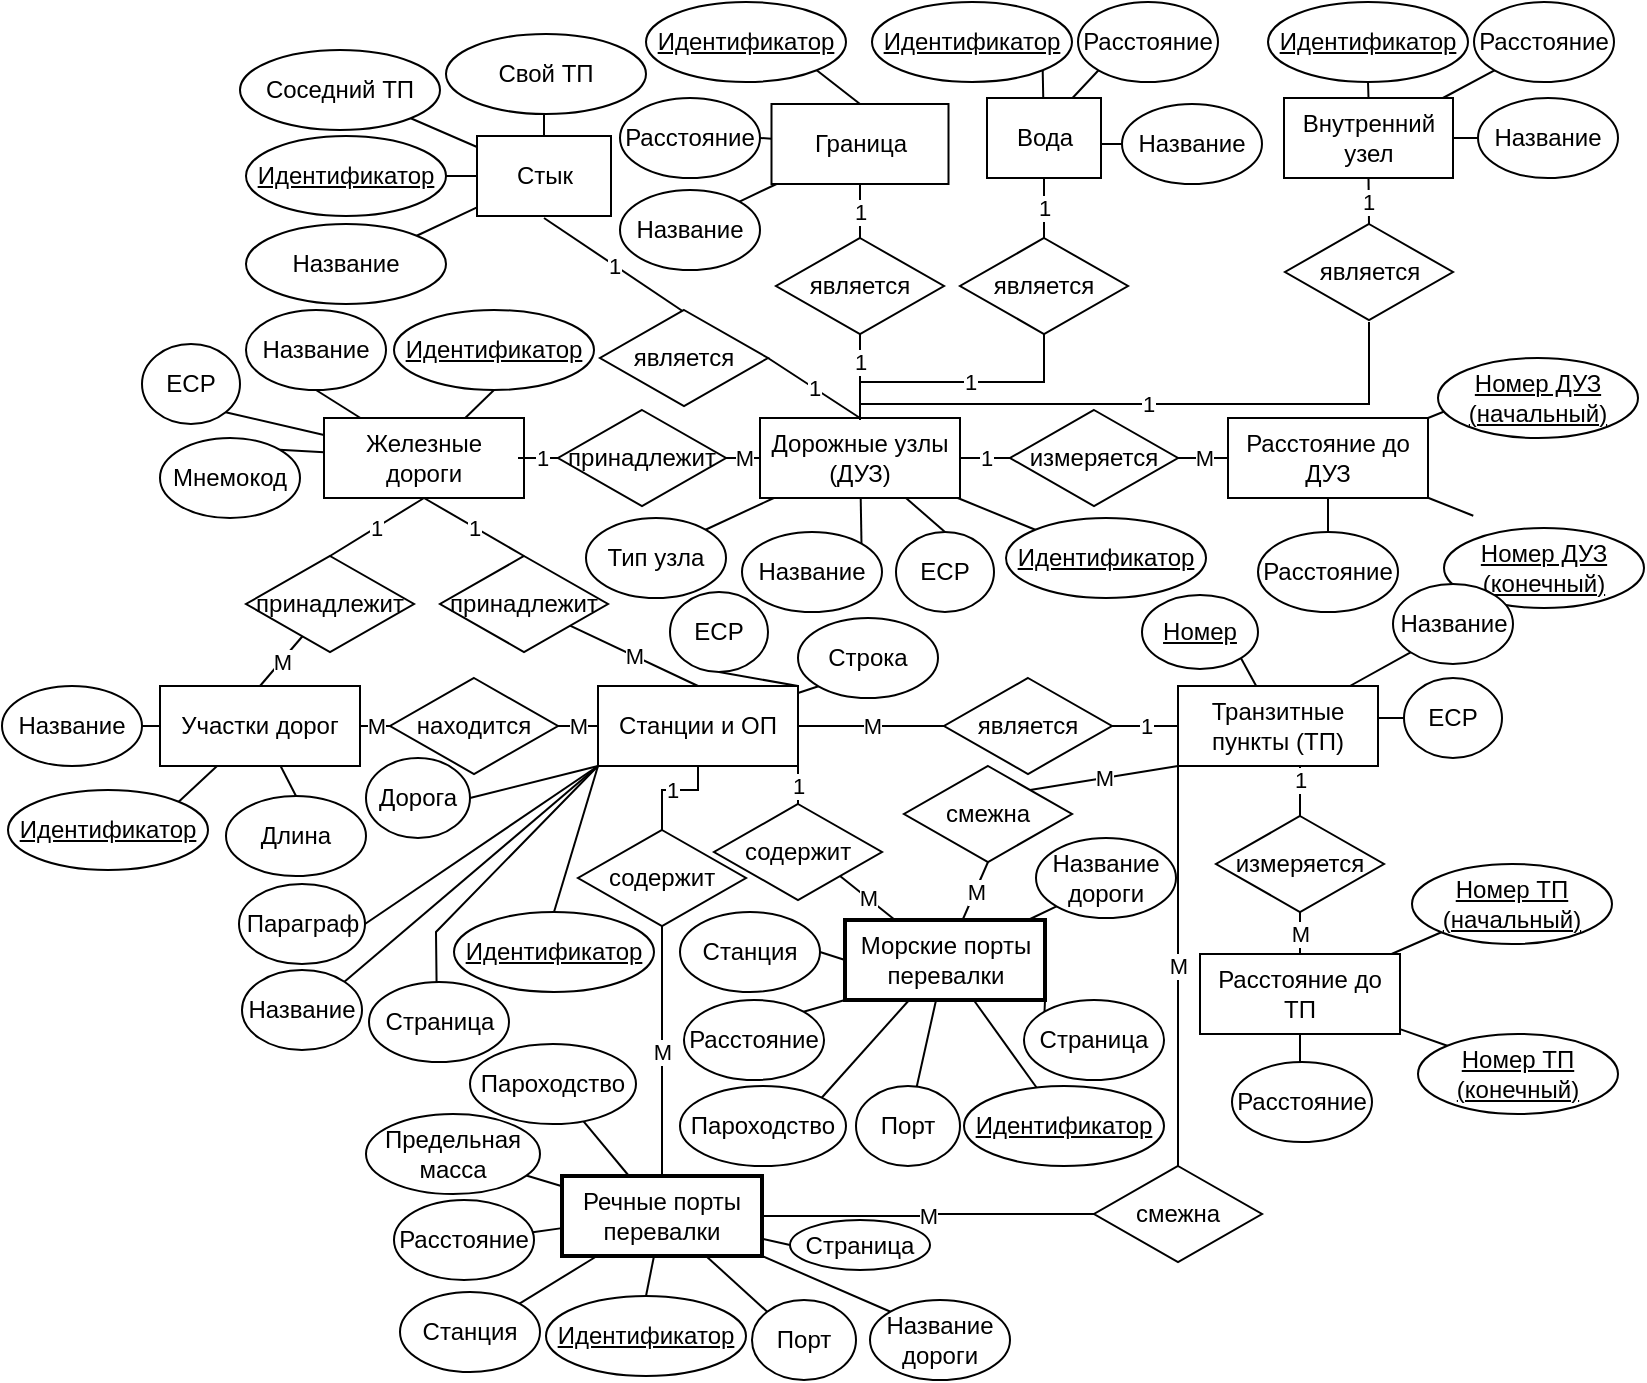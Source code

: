 <mxfile version="24.2.7" type="device">
  <diagram name="Страница — 1" id="s7n4VVt5R6kOP-UVMItO">
    <mxGraphModel dx="1048" dy="567" grid="0" gridSize="10" guides="1" tooltips="1" connect="1" arrows="1" fold="1" page="1" pageScale="1" pageWidth="827" pageHeight="1169" math="0" shadow="0">
      <root>
        <mxCell id="0" />
        <mxCell id="1" parent="0" />
        <mxCell id="b7BrbWXX3IvQJGAxtsdM-4" value="1" style="edgeStyle=orthogonalEdgeStyle;rounded=0;orthogonalLoop=1;jettySize=auto;html=1;exitX=1;exitY=0.5;exitDx=0;exitDy=0;entryX=0;entryY=0.5;entryDx=0;entryDy=0;endArrow=none;endFill=0;" parent="1" source="b7BrbWXX3IvQJGAxtsdM-1" target="b7BrbWXX3IvQJGAxtsdM-3" edge="1">
          <mxGeometry relative="1" as="geometry" />
        </mxCell>
        <mxCell id="b7BrbWXX3IvQJGAxtsdM-73" value="М" style="edgeStyle=orthogonalEdgeStyle;rounded=0;orthogonalLoop=1;jettySize=auto;html=1;exitX=0;exitY=0.5;exitDx=0;exitDy=0;entryX=1;entryY=0.5;entryDx=0;entryDy=0;endArrow=none;endFill=0;" parent="1" source="b7BrbWXX3IvQJGAxtsdM-1" target="b7BrbWXX3IvQJGAxtsdM-72" edge="1">
          <mxGeometry relative="1" as="geometry" />
        </mxCell>
        <mxCell id="b7BrbWXX3IvQJGAxtsdM-1" value="Дорожные узлы (ДУЗ)" style="whiteSpace=wrap;html=1;align=center;" parent="1" vertex="1">
          <mxGeometry x="382" y="211" width="100" height="40" as="geometry" />
        </mxCell>
        <mxCell id="b7BrbWXX3IvQJGAxtsdM-2" value="Расстояние до ДУЗ" style="whiteSpace=wrap;html=1;align=center;" parent="1" vertex="1">
          <mxGeometry x="616" y="211" width="100" height="40" as="geometry" />
        </mxCell>
        <mxCell id="b7BrbWXX3IvQJGAxtsdM-5" value="М" style="edgeStyle=orthogonalEdgeStyle;rounded=0;orthogonalLoop=1;jettySize=auto;html=1;exitX=1;exitY=0.5;exitDx=0;exitDy=0;entryX=0;entryY=0.5;entryDx=0;entryDy=0;endArrow=none;endFill=0;" parent="1" source="b7BrbWXX3IvQJGAxtsdM-3" target="b7BrbWXX3IvQJGAxtsdM-2" edge="1">
          <mxGeometry relative="1" as="geometry" />
        </mxCell>
        <mxCell id="b7BrbWXX3IvQJGAxtsdM-3" value="измеряется" style="shape=rhombus;perimeter=rhombusPerimeter;whiteSpace=wrap;html=1;align=center;" parent="1" vertex="1">
          <mxGeometry x="507" y="207" width="84" height="48" as="geometry" />
        </mxCell>
        <mxCell id="b7BrbWXX3IvQJGAxtsdM-6" value="Стык" style="whiteSpace=wrap;html=1;align=center;" parent="1" vertex="1">
          <mxGeometry x="240.5" y="70" width="67" height="40" as="geometry" />
        </mxCell>
        <mxCell id="b7BrbWXX3IvQJGAxtsdM-10" value="1" style="rounded=0;orthogonalLoop=1;jettySize=auto;html=1;exitX=0.5;exitY=0;exitDx=0;exitDy=0;entryX=0.5;entryY=1;entryDx=0;entryDy=0;endArrow=none;endFill=0;" parent="1" edge="1">
          <mxGeometry relative="1" as="geometry">
            <mxPoint x="344" y="158" as="sourcePoint" />
            <mxPoint x="274" y="111" as="targetPoint" />
          </mxGeometry>
        </mxCell>
        <mxCell id="pQIIIJI21WFQNatK9jqL-66" value="1" style="rounded=0;orthogonalLoop=1;jettySize=auto;html=1;exitX=1;exitY=0.5;exitDx=0;exitDy=0;entryX=0.5;entryY=0;entryDx=0;entryDy=0;endArrow=none;endFill=0;" edge="1" parent="1" source="b7BrbWXX3IvQJGAxtsdM-8" target="b7BrbWXX3IvQJGAxtsdM-1">
          <mxGeometry relative="1" as="geometry" />
        </mxCell>
        <mxCell id="b7BrbWXX3IvQJGAxtsdM-8" value="является" style="shape=rhombus;perimeter=rhombusPerimeter;whiteSpace=wrap;html=1;align=center;" parent="1" vertex="1">
          <mxGeometry x="302" y="157" width="84" height="48" as="geometry" />
        </mxCell>
        <mxCell id="b7BrbWXX3IvQJGAxtsdM-11" value="Граница" style="whiteSpace=wrap;html=1;align=center;" parent="1" vertex="1">
          <mxGeometry x="387.75" y="54" width="88.5" height="40" as="geometry" />
        </mxCell>
        <mxCell id="b7BrbWXX3IvQJGAxtsdM-14" value="1" style="edgeStyle=orthogonalEdgeStyle;rounded=0;orthogonalLoop=1;jettySize=auto;html=1;exitX=0.5;exitY=0;exitDx=0;exitDy=0;entryX=0.5;entryY=1;entryDx=0;entryDy=0;endArrow=none;endFill=0;" parent="1" source="b7BrbWXX3IvQJGAxtsdM-12" target="b7BrbWXX3IvQJGAxtsdM-11" edge="1">
          <mxGeometry relative="1" as="geometry" />
        </mxCell>
        <mxCell id="b7BrbWXX3IvQJGAxtsdM-30" value="1" style="edgeStyle=orthogonalEdgeStyle;rounded=0;orthogonalLoop=1;jettySize=auto;html=1;exitX=0.5;exitY=1;exitDx=0;exitDy=0;entryX=0.5;entryY=0;entryDx=0;entryDy=0;endArrow=none;endFill=0;" parent="1" edge="1">
          <mxGeometry relative="1" as="geometry">
            <mxPoint x="432" y="162" as="sourcePoint" />
            <mxPoint x="432" y="204" as="targetPoint" />
          </mxGeometry>
        </mxCell>
        <mxCell id="b7BrbWXX3IvQJGAxtsdM-12" value="является" style="shape=rhombus;perimeter=rhombusPerimeter;whiteSpace=wrap;html=1;align=center;" parent="1" vertex="1">
          <mxGeometry x="390" y="121" width="84" height="48" as="geometry" />
        </mxCell>
        <mxCell id="b7BrbWXX3IvQJGAxtsdM-15" value="Вода" style="whiteSpace=wrap;html=1;align=center;" parent="1" vertex="1">
          <mxGeometry x="495.5" y="51" width="57" height="40" as="geometry" />
        </mxCell>
        <mxCell id="b7BrbWXX3IvQJGAxtsdM-16" value="1" style="edgeStyle=orthogonalEdgeStyle;rounded=0;orthogonalLoop=1;jettySize=auto;html=1;exitX=0.5;exitY=0;exitDx=0;exitDy=0;entryX=0.5;entryY=1;entryDx=0;entryDy=0;endArrow=none;endFill=0;" parent="1" source="b7BrbWXX3IvQJGAxtsdM-17" target="b7BrbWXX3IvQJGAxtsdM-15" edge="1">
          <mxGeometry relative="1" as="geometry" />
        </mxCell>
        <mxCell id="b7BrbWXX3IvQJGAxtsdM-39" value="1" style="edgeStyle=orthogonalEdgeStyle;rounded=0;orthogonalLoop=1;jettySize=auto;html=1;entryX=0.5;entryY=0;entryDx=0;entryDy=0;endArrow=none;endFill=0;" parent="1" edge="1">
          <mxGeometry relative="1" as="geometry">
            <mxPoint x="524" y="158" as="sourcePoint" />
            <mxPoint x="432" y="211" as="targetPoint" />
            <Array as="points">
              <mxPoint x="524" y="193" />
              <mxPoint x="432" y="193" />
            </Array>
          </mxGeometry>
        </mxCell>
        <mxCell id="b7BrbWXX3IvQJGAxtsdM-17" value="является" style="shape=rhombus;perimeter=rhombusPerimeter;whiteSpace=wrap;html=1;align=center;" parent="1" vertex="1">
          <mxGeometry x="482" y="121" width="84" height="48" as="geometry" />
        </mxCell>
        <mxCell id="b7BrbWXX3IvQJGAxtsdM-18" value="Внутренний&lt;br&gt;узел" style="whiteSpace=wrap;html=1;align=center;" parent="1" vertex="1">
          <mxGeometry x="644" y="51" width="84.5" height="40" as="geometry" />
        </mxCell>
        <mxCell id="b7BrbWXX3IvQJGAxtsdM-19" value="1" style="edgeStyle=orthogonalEdgeStyle;rounded=0;orthogonalLoop=1;jettySize=auto;html=1;exitX=0.5;exitY=0;exitDx=0;exitDy=0;entryX=0.5;entryY=1;entryDx=0;entryDy=0;endArrow=none;endFill=0;" parent="1" source="b7BrbWXX3IvQJGAxtsdM-20" target="b7BrbWXX3IvQJGAxtsdM-18" edge="1">
          <mxGeometry relative="1" as="geometry" />
        </mxCell>
        <mxCell id="b7BrbWXX3IvQJGAxtsdM-46" value="1" style="edgeStyle=orthogonalEdgeStyle;rounded=0;orthogonalLoop=1;jettySize=auto;html=1;exitX=0.5;exitY=1;exitDx=0;exitDy=0;entryX=0.5;entryY=0;entryDx=0;entryDy=0;endArrow=none;endFill=0;" parent="1" edge="1">
          <mxGeometry relative="1" as="geometry">
            <Array as="points">
              <mxPoint x="687" y="204" />
              <mxPoint x="432" y="204" />
            </Array>
            <mxPoint x="686.5" y="163" as="sourcePoint" />
            <mxPoint x="432" y="212" as="targetPoint" />
          </mxGeometry>
        </mxCell>
        <mxCell id="b7BrbWXX3IvQJGAxtsdM-20" value="является" style="shape=rhombus;perimeter=rhombusPerimeter;whiteSpace=wrap;html=1;align=center;" parent="1" vertex="1">
          <mxGeometry x="644.5" y="114" width="84" height="48" as="geometry" />
        </mxCell>
        <mxCell id="b7BrbWXX3IvQJGAxtsdM-27" style="edgeStyle=orthogonalEdgeStyle;rounded=0;orthogonalLoop=1;jettySize=auto;html=1;exitX=1;exitY=0.5;exitDx=0;exitDy=0;entryX=0;entryY=0.5;entryDx=0;entryDy=0;endArrow=none;endFill=0;" parent="1" source="b7BrbWXX3IvQJGAxtsdM-24" target="b7BrbWXX3IvQJGAxtsdM-6" edge="1">
          <mxGeometry relative="1" as="geometry" />
        </mxCell>
        <mxCell id="b7BrbWXX3IvQJGAxtsdM-24" value="Идентификатор" style="ellipse;whiteSpace=wrap;html=1;align=center;fontStyle=4;" parent="1" vertex="1">
          <mxGeometry x="125" y="70" width="100" height="40" as="geometry" />
        </mxCell>
        <mxCell id="b7BrbWXX3IvQJGAxtsdM-26" style="rounded=0;orthogonalLoop=1;jettySize=auto;html=1;exitX=1;exitY=0;exitDx=0;exitDy=0;endArrow=none;endFill=0;" parent="1" source="b7BrbWXX3IvQJGAxtsdM-25" target="b7BrbWXX3IvQJGAxtsdM-6" edge="1">
          <mxGeometry relative="1" as="geometry" />
        </mxCell>
        <mxCell id="b7BrbWXX3IvQJGAxtsdM-25" value="Название" style="ellipse;whiteSpace=wrap;html=1;align=center;" parent="1" vertex="1">
          <mxGeometry x="125" y="114" width="100" height="40" as="geometry" />
        </mxCell>
        <mxCell id="b7BrbWXX3IvQJGAxtsdM-32" style="edgeStyle=orthogonalEdgeStyle;rounded=0;orthogonalLoop=1;jettySize=auto;html=1;exitX=0.5;exitY=1;exitDx=0;exitDy=0;entryX=0.5;entryY=0;entryDx=0;entryDy=0;endArrow=none;endFill=0;" parent="1" source="b7BrbWXX3IvQJGAxtsdM-28" target="b7BrbWXX3IvQJGAxtsdM-6" edge="1">
          <mxGeometry relative="1" as="geometry" />
        </mxCell>
        <mxCell id="b7BrbWXX3IvQJGAxtsdM-28" value="Свой ТП" style="ellipse;whiteSpace=wrap;html=1;align=center;" parent="1" vertex="1">
          <mxGeometry x="225" y="19" width="100" height="40" as="geometry" />
        </mxCell>
        <mxCell id="b7BrbWXX3IvQJGAxtsdM-31" style="rounded=0;orthogonalLoop=1;jettySize=auto;html=1;exitX=1;exitY=1;exitDx=0;exitDy=0;endArrow=none;endFill=0;" parent="1" source="b7BrbWXX3IvQJGAxtsdM-29" target="b7BrbWXX3IvQJGAxtsdM-6" edge="1">
          <mxGeometry relative="1" as="geometry" />
        </mxCell>
        <mxCell id="b7BrbWXX3IvQJGAxtsdM-29" value="Соседний ТП" style="ellipse;whiteSpace=wrap;html=1;align=center;" parent="1" vertex="1">
          <mxGeometry x="122" y="27" width="100" height="40" as="geometry" />
        </mxCell>
        <mxCell id="b7BrbWXX3IvQJGAxtsdM-38" style="rounded=0;orthogonalLoop=1;jettySize=auto;html=1;exitX=1;exitY=1;exitDx=0;exitDy=0;entryX=0.5;entryY=0;entryDx=0;entryDy=0;endArrow=none;endFill=0;" parent="1" source="b7BrbWXX3IvQJGAxtsdM-33" target="b7BrbWXX3IvQJGAxtsdM-11" edge="1">
          <mxGeometry relative="1" as="geometry" />
        </mxCell>
        <mxCell id="b7BrbWXX3IvQJGAxtsdM-33" value="Идентификатор" style="ellipse;whiteSpace=wrap;html=1;align=center;fontStyle=4;" parent="1" vertex="1">
          <mxGeometry x="325" y="3" width="100" height="40" as="geometry" />
        </mxCell>
        <mxCell id="b7BrbWXX3IvQJGAxtsdM-36" style="rounded=0;orthogonalLoop=1;jettySize=auto;html=1;exitX=1;exitY=0;exitDx=0;exitDy=0;endArrow=none;endFill=0;" parent="1" source="b7BrbWXX3IvQJGAxtsdM-34" target="b7BrbWXX3IvQJGAxtsdM-11" edge="1">
          <mxGeometry relative="1" as="geometry" />
        </mxCell>
        <mxCell id="b7BrbWXX3IvQJGAxtsdM-34" value="Название" style="ellipse;whiteSpace=wrap;html=1;align=center;" parent="1" vertex="1">
          <mxGeometry x="312" y="97" width="70" height="40" as="geometry" />
        </mxCell>
        <mxCell id="b7BrbWXX3IvQJGAxtsdM-37" style="rounded=0;orthogonalLoop=1;jettySize=auto;html=1;exitX=1;exitY=0.5;exitDx=0;exitDy=0;endArrow=none;endFill=0;" parent="1" source="b7BrbWXX3IvQJGAxtsdM-35" target="b7BrbWXX3IvQJGAxtsdM-11" edge="1">
          <mxGeometry relative="1" as="geometry" />
        </mxCell>
        <mxCell id="b7BrbWXX3IvQJGAxtsdM-35" value="Расстояние" style="ellipse;whiteSpace=wrap;html=1;align=center;" parent="1" vertex="1">
          <mxGeometry x="312" y="51" width="70" height="40" as="geometry" />
        </mxCell>
        <mxCell id="b7BrbWXX3IvQJGAxtsdM-45" style="rounded=0;orthogonalLoop=1;jettySize=auto;html=1;exitX=1;exitY=1;exitDx=0;exitDy=0;endArrow=none;endFill=0;" parent="1" source="b7BrbWXX3IvQJGAxtsdM-40" target="b7BrbWXX3IvQJGAxtsdM-15" edge="1">
          <mxGeometry relative="1" as="geometry" />
        </mxCell>
        <mxCell id="b7BrbWXX3IvQJGAxtsdM-40" value="Идентификатор" style="ellipse;whiteSpace=wrap;html=1;align=center;fontStyle=4;" parent="1" vertex="1">
          <mxGeometry x="438" y="3" width="100" height="40" as="geometry" />
        </mxCell>
        <mxCell id="b7BrbWXX3IvQJGAxtsdM-43" style="edgeStyle=orthogonalEdgeStyle;rounded=0;orthogonalLoop=1;jettySize=auto;html=1;exitX=0;exitY=0.5;exitDx=0;exitDy=0;entryX=1;entryY=0.5;entryDx=0;entryDy=0;endArrow=none;endFill=0;" parent="1" source="b7BrbWXX3IvQJGAxtsdM-41" target="b7BrbWXX3IvQJGAxtsdM-15" edge="1">
          <mxGeometry relative="1" as="geometry" />
        </mxCell>
        <mxCell id="b7BrbWXX3IvQJGAxtsdM-41" value="Название" style="ellipse;whiteSpace=wrap;html=1;align=center;" parent="1" vertex="1">
          <mxGeometry x="563" y="54" width="70" height="40" as="geometry" />
        </mxCell>
        <mxCell id="b7BrbWXX3IvQJGAxtsdM-44" style="rounded=0;orthogonalLoop=1;jettySize=auto;html=1;exitX=0;exitY=1;exitDx=0;exitDy=0;entryX=0.75;entryY=0;entryDx=0;entryDy=0;endArrow=none;endFill=0;" parent="1" source="b7BrbWXX3IvQJGAxtsdM-42" target="b7BrbWXX3IvQJGAxtsdM-15" edge="1">
          <mxGeometry relative="1" as="geometry" />
        </mxCell>
        <mxCell id="b7BrbWXX3IvQJGAxtsdM-42" value="Расстояние" style="ellipse;whiteSpace=wrap;html=1;align=center;" parent="1" vertex="1">
          <mxGeometry x="541" y="3" width="70" height="40" as="geometry" />
        </mxCell>
        <mxCell id="b7BrbWXX3IvQJGAxtsdM-50" style="rounded=0;orthogonalLoop=1;jettySize=auto;html=1;entryX=0.5;entryY=0;entryDx=0;entryDy=0;endArrow=none;endFill=0;" parent="1" source="b7BrbWXX3IvQJGAxtsdM-47" target="b7BrbWXX3IvQJGAxtsdM-18" edge="1">
          <mxGeometry relative="1" as="geometry" />
        </mxCell>
        <mxCell id="b7BrbWXX3IvQJGAxtsdM-47" value="Идентификатор" style="ellipse;whiteSpace=wrap;html=1;align=center;fontStyle=4;" parent="1" vertex="1">
          <mxGeometry x="636" y="3" width="100" height="40" as="geometry" />
        </mxCell>
        <mxCell id="b7BrbWXX3IvQJGAxtsdM-52" style="rounded=0;orthogonalLoop=1;jettySize=auto;html=1;exitX=0;exitY=0.5;exitDx=0;exitDy=0;endArrow=none;endFill=0;" parent="1" source="b7BrbWXX3IvQJGAxtsdM-48" target="b7BrbWXX3IvQJGAxtsdM-18" edge="1">
          <mxGeometry relative="1" as="geometry" />
        </mxCell>
        <mxCell id="b7BrbWXX3IvQJGAxtsdM-48" value="Название" style="ellipse;whiteSpace=wrap;html=1;align=center;" parent="1" vertex="1">
          <mxGeometry x="741" y="51" width="70" height="40" as="geometry" />
        </mxCell>
        <mxCell id="b7BrbWXX3IvQJGAxtsdM-51" style="rounded=0;orthogonalLoop=1;jettySize=auto;html=1;exitX=0;exitY=1;exitDx=0;exitDy=0;endArrow=none;endFill=0;" parent="1" source="b7BrbWXX3IvQJGAxtsdM-49" target="b7BrbWXX3IvQJGAxtsdM-18" edge="1">
          <mxGeometry relative="1" as="geometry" />
        </mxCell>
        <mxCell id="b7BrbWXX3IvQJGAxtsdM-49" value="Расстояние" style="ellipse;whiteSpace=wrap;html=1;align=center;" parent="1" vertex="1">
          <mxGeometry x="739" y="3" width="70" height="40" as="geometry" />
        </mxCell>
        <mxCell id="b7BrbWXX3IvQJGAxtsdM-58" style="rounded=0;orthogonalLoop=1;jettySize=auto;html=1;exitX=0;exitY=0;exitDx=0;exitDy=0;endArrow=none;endFill=0;" parent="1" source="b7BrbWXX3IvQJGAxtsdM-53" target="b7BrbWXX3IvQJGAxtsdM-1" edge="1">
          <mxGeometry relative="1" as="geometry" />
        </mxCell>
        <mxCell id="b7BrbWXX3IvQJGAxtsdM-53" value="Идентификатор" style="ellipse;whiteSpace=wrap;html=1;align=center;fontStyle=4;" parent="1" vertex="1">
          <mxGeometry x="505" y="261" width="100" height="40" as="geometry" />
        </mxCell>
        <mxCell id="b7BrbWXX3IvQJGAxtsdM-59" style="rounded=0;orthogonalLoop=1;jettySize=auto;html=1;exitX=1;exitY=0;exitDx=0;exitDy=0;endArrow=none;endFill=0;" parent="1" source="b7BrbWXX3IvQJGAxtsdM-55" target="b7BrbWXX3IvQJGAxtsdM-1" edge="1">
          <mxGeometry relative="1" as="geometry" />
        </mxCell>
        <mxCell id="b7BrbWXX3IvQJGAxtsdM-55" value="Название" style="ellipse;whiteSpace=wrap;html=1;align=center;" parent="1" vertex="1">
          <mxGeometry x="373" y="268" width="70" height="40" as="geometry" />
        </mxCell>
        <mxCell id="b7BrbWXX3IvQJGAxtsdM-60" style="rounded=0;orthogonalLoop=1;jettySize=auto;html=1;exitX=0.5;exitY=0;exitDx=0;exitDy=0;endArrow=none;endFill=0;" parent="1" source="b7BrbWXX3IvQJGAxtsdM-56" target="b7BrbWXX3IvQJGAxtsdM-1" edge="1">
          <mxGeometry relative="1" as="geometry" />
        </mxCell>
        <mxCell id="b7BrbWXX3IvQJGAxtsdM-56" value="ЕСР" style="ellipse;whiteSpace=wrap;html=1;align=center;" parent="1" vertex="1">
          <mxGeometry x="450" y="268" width="49" height="40" as="geometry" />
        </mxCell>
        <mxCell id="b7BrbWXX3IvQJGAxtsdM-61" style="rounded=0;orthogonalLoop=1;jettySize=auto;html=1;exitX=1;exitY=0;exitDx=0;exitDy=0;endArrow=none;endFill=0;" parent="1" source="b7BrbWXX3IvQJGAxtsdM-57" target="b7BrbWXX3IvQJGAxtsdM-1" edge="1">
          <mxGeometry relative="1" as="geometry">
            <mxPoint x="435.6" y="244.8" as="targetPoint" />
          </mxGeometry>
        </mxCell>
        <mxCell id="b7BrbWXX3IvQJGAxtsdM-57" value="Тип узла" style="ellipse;whiteSpace=wrap;html=1;align=center;" parent="1" vertex="1">
          <mxGeometry x="295" y="261" width="70" height="40" as="geometry" />
        </mxCell>
        <mxCell id="b7BrbWXX3IvQJGAxtsdM-63" style="edgeStyle=orthogonalEdgeStyle;rounded=0;orthogonalLoop=1;jettySize=auto;html=1;exitX=0.5;exitY=0;exitDx=0;exitDy=0;entryX=0.5;entryY=1;entryDx=0;entryDy=0;endArrow=none;endFill=0;" parent="1" source="b7BrbWXX3IvQJGAxtsdM-62" target="b7BrbWXX3IvQJGAxtsdM-2" edge="1">
          <mxGeometry relative="1" as="geometry" />
        </mxCell>
        <mxCell id="b7BrbWXX3IvQJGAxtsdM-62" value="Расстояние" style="ellipse;whiteSpace=wrap;html=1;align=center;" parent="1" vertex="1">
          <mxGeometry x="631" y="268" width="70" height="40" as="geometry" />
        </mxCell>
        <mxCell id="b7BrbWXX3IvQJGAxtsdM-68" style="rounded=0;orthogonalLoop=1;jettySize=auto;html=1;exitX=0;exitY=1;exitDx=0;exitDy=0;endArrow=none;endFill=0;" parent="1" target="b7BrbWXX3IvQJGAxtsdM-2" edge="1">
          <mxGeometry relative="1" as="geometry">
            <mxPoint x="735.645" y="203.142" as="sourcePoint" />
          </mxGeometry>
        </mxCell>
        <mxCell id="b7BrbWXX3IvQJGAxtsdM-66" value="Номер ДУЗ (начальный)" style="ellipse;whiteSpace=wrap;html=1;align=center;fontStyle=4;" parent="1" vertex="1">
          <mxGeometry x="721" y="181" width="100" height="40" as="geometry" />
        </mxCell>
        <mxCell id="b7BrbWXX3IvQJGAxtsdM-70" style="rounded=0;orthogonalLoop=1;jettySize=auto;html=1;exitX=0;exitY=0;exitDx=0;exitDy=0;endArrow=none;endFill=0;" parent="1" target="b7BrbWXX3IvQJGAxtsdM-2" edge="1">
          <mxGeometry relative="1" as="geometry">
            <mxPoint x="738.645" y="259.858" as="sourcePoint" />
          </mxGeometry>
        </mxCell>
        <mxCell id="b7BrbWXX3IvQJGAxtsdM-67" value="Номер ДУЗ (конечный)" style="ellipse;whiteSpace=wrap;html=1;align=center;fontStyle=4;" parent="1" vertex="1">
          <mxGeometry x="724" y="266" width="100" height="40" as="geometry" />
        </mxCell>
        <mxCell id="b7BrbWXX3IvQJGAxtsdM-90" value="1" style="rounded=0;orthogonalLoop=1;jettySize=auto;html=1;exitX=0.5;exitY=1;exitDx=0;exitDy=0;endArrow=none;endFill=0;entryX=0.5;entryY=0;entryDx=0;entryDy=0;" parent="1" source="b7BrbWXX3IvQJGAxtsdM-71" target="b7BrbWXX3IvQJGAxtsdM-89" edge="1">
          <mxGeometry relative="1" as="geometry" />
        </mxCell>
        <mxCell id="b7BrbWXX3IvQJGAxtsdM-71" value="Железные дороги" style="whiteSpace=wrap;html=1;align=center;" parent="1" vertex="1">
          <mxGeometry x="164" y="211" width="100" height="40" as="geometry" />
        </mxCell>
        <mxCell id="b7BrbWXX3IvQJGAxtsdM-74" value="1" style="edgeStyle=orthogonalEdgeStyle;rounded=0;orthogonalLoop=1;jettySize=auto;html=1;exitX=0;exitY=0.5;exitDx=0;exitDy=0;endArrow=none;endFill=0;" parent="1" source="b7BrbWXX3IvQJGAxtsdM-72" target="b7BrbWXX3IvQJGAxtsdM-71" edge="1">
          <mxGeometry relative="1" as="geometry" />
        </mxCell>
        <mxCell id="b7BrbWXX3IvQJGAxtsdM-72" value="принадлежит" style="shape=rhombus;perimeter=rhombusPerimeter;whiteSpace=wrap;html=1;align=center;" parent="1" vertex="1">
          <mxGeometry x="281" y="207" width="84" height="48" as="geometry" />
        </mxCell>
        <mxCell id="b7BrbWXX3IvQJGAxtsdM-79" style="rounded=0;orthogonalLoop=1;jettySize=auto;html=1;exitX=0.5;exitY=1;exitDx=0;exitDy=0;endArrow=none;endFill=0;" parent="1" source="b7BrbWXX3IvQJGAxtsdM-75" target="b7BrbWXX3IvQJGAxtsdM-71" edge="1">
          <mxGeometry relative="1" as="geometry" />
        </mxCell>
        <mxCell id="b7BrbWXX3IvQJGAxtsdM-75" value="Идентификатор" style="ellipse;whiteSpace=wrap;html=1;align=center;fontStyle=4;" parent="1" vertex="1">
          <mxGeometry x="199" y="157" width="100" height="40" as="geometry" />
        </mxCell>
        <mxCell id="b7BrbWXX3IvQJGAxtsdM-80" style="rounded=0;orthogonalLoop=1;jettySize=auto;html=1;exitX=0.5;exitY=1;exitDx=0;exitDy=0;endArrow=none;endFill=0;" parent="1" source="b7BrbWXX3IvQJGAxtsdM-76" target="b7BrbWXX3IvQJGAxtsdM-71" edge="1">
          <mxGeometry relative="1" as="geometry" />
        </mxCell>
        <mxCell id="b7BrbWXX3IvQJGAxtsdM-76" value="Название" style="ellipse;whiteSpace=wrap;html=1;align=center;" parent="1" vertex="1">
          <mxGeometry x="125" y="157" width="70" height="40" as="geometry" />
        </mxCell>
        <mxCell id="b7BrbWXX3IvQJGAxtsdM-81" style="rounded=0;orthogonalLoop=1;jettySize=auto;html=1;exitX=1;exitY=1;exitDx=0;exitDy=0;endArrow=none;endFill=0;" parent="1" source="b7BrbWXX3IvQJGAxtsdM-77" target="b7BrbWXX3IvQJGAxtsdM-71" edge="1">
          <mxGeometry relative="1" as="geometry" />
        </mxCell>
        <mxCell id="b7BrbWXX3IvQJGAxtsdM-77" value="ЕСР" style="ellipse;whiteSpace=wrap;html=1;align=center;" parent="1" vertex="1">
          <mxGeometry x="73" y="174" width="49" height="40" as="geometry" />
        </mxCell>
        <mxCell id="b7BrbWXX3IvQJGAxtsdM-82" style="rounded=0;orthogonalLoop=1;jettySize=auto;html=1;exitX=1;exitY=0;exitDx=0;exitDy=0;endArrow=none;endFill=0;" parent="1" source="b7BrbWXX3IvQJGAxtsdM-78" target="b7BrbWXX3IvQJGAxtsdM-71" edge="1">
          <mxGeometry relative="1" as="geometry" />
        </mxCell>
        <mxCell id="b7BrbWXX3IvQJGAxtsdM-78" value="Мнемокод" style="ellipse;whiteSpace=wrap;html=1;align=center;" parent="1" vertex="1">
          <mxGeometry x="82" y="221" width="70" height="40" as="geometry" />
        </mxCell>
        <mxCell id="b7BrbWXX3IvQJGAxtsdM-94" value="М" style="rounded=0;orthogonalLoop=1;jettySize=auto;html=1;exitX=1;exitY=0.5;exitDx=0;exitDy=0;endArrow=none;endFill=0;" parent="1" source="b7BrbWXX3IvQJGAxtsdM-83" target="b7BrbWXX3IvQJGAxtsdM-93" edge="1">
          <mxGeometry relative="1" as="geometry" />
        </mxCell>
        <mxCell id="b7BrbWXX3IvQJGAxtsdM-83" value="Участки дорог" style="whiteSpace=wrap;html=1;align=center;" parent="1" vertex="1">
          <mxGeometry x="82" y="345" width="100" height="40" as="geometry" />
        </mxCell>
        <mxCell id="b7BrbWXX3IvQJGAxtsdM-122" value="М" style="edgeStyle=orthogonalEdgeStyle;rounded=0;orthogonalLoop=1;jettySize=auto;html=1;exitX=1;exitY=0.5;exitDx=0;exitDy=0;entryX=0;entryY=0.5;entryDx=0;entryDy=0;endArrow=none;endFill=0;" parent="1" source="b7BrbWXX3IvQJGAxtsdM-84" target="b7BrbWXX3IvQJGAxtsdM-120" edge="1">
          <mxGeometry relative="1" as="geometry" />
        </mxCell>
        <mxCell id="pQIIIJI21WFQNatK9jqL-24" value="1" style="edgeStyle=orthogonalEdgeStyle;rounded=0;orthogonalLoop=1;jettySize=auto;html=1;exitX=1;exitY=1;exitDx=0;exitDy=0;entryX=0.5;entryY=0;entryDx=0;entryDy=0;endArrow=none;endFill=0;" edge="1" parent="1" source="b7BrbWXX3IvQJGAxtsdM-84" target="pQIIIJI21WFQNatK9jqL-14">
          <mxGeometry relative="1" as="geometry" />
        </mxCell>
        <mxCell id="b7BrbWXX3IvQJGAxtsdM-84" value="Станции и ОП" style="whiteSpace=wrap;html=1;align=center;" parent="1" vertex="1">
          <mxGeometry x="301" y="345" width="100" height="40" as="geometry" />
        </mxCell>
        <mxCell id="b7BrbWXX3IvQJGAxtsdM-88" value="1" style="rounded=0;orthogonalLoop=1;jettySize=auto;html=1;exitX=0.5;exitY=0;exitDx=0;exitDy=0;endArrow=none;endFill=0;entryX=0.5;entryY=1;entryDx=0;entryDy=0;" parent="1" source="b7BrbWXX3IvQJGAxtsdM-87" target="b7BrbWXX3IvQJGAxtsdM-71" edge="1">
          <mxGeometry relative="1" as="geometry" />
        </mxCell>
        <mxCell id="b7BrbWXX3IvQJGAxtsdM-92" value="М" style="rounded=0;orthogonalLoop=1;jettySize=auto;html=1;entryX=0.5;entryY=0;entryDx=0;entryDy=0;endArrow=none;endFill=0;" parent="1" source="b7BrbWXX3IvQJGAxtsdM-87" target="b7BrbWXX3IvQJGAxtsdM-83" edge="1">
          <mxGeometry relative="1" as="geometry" />
        </mxCell>
        <mxCell id="b7BrbWXX3IvQJGAxtsdM-87" value="принадлежит" style="shape=rhombus;perimeter=rhombusPerimeter;whiteSpace=wrap;html=1;align=center;" parent="1" vertex="1">
          <mxGeometry x="125" y="280" width="84" height="48" as="geometry" />
        </mxCell>
        <mxCell id="b7BrbWXX3IvQJGAxtsdM-91" value="М" style="rounded=0;orthogonalLoop=1;jettySize=auto;html=1;entryX=0.5;entryY=0;entryDx=0;entryDy=0;endArrow=none;endFill=0;" parent="1" source="b7BrbWXX3IvQJGAxtsdM-89" target="b7BrbWXX3IvQJGAxtsdM-84" edge="1">
          <mxGeometry relative="1" as="geometry" />
        </mxCell>
        <mxCell id="b7BrbWXX3IvQJGAxtsdM-89" value="принадлежит" style="shape=rhombus;perimeter=rhombusPerimeter;whiteSpace=wrap;html=1;align=center;" parent="1" vertex="1">
          <mxGeometry x="222" y="280" width="84" height="48" as="geometry" />
        </mxCell>
        <mxCell id="b7BrbWXX3IvQJGAxtsdM-96" value="М" style="edgeStyle=orthogonalEdgeStyle;rounded=0;orthogonalLoop=1;jettySize=auto;html=1;exitX=1;exitY=0.5;exitDx=0;exitDy=0;entryX=0;entryY=0.5;entryDx=0;entryDy=0;endArrow=none;endFill=0;" parent="1" source="b7BrbWXX3IvQJGAxtsdM-93" target="b7BrbWXX3IvQJGAxtsdM-84" edge="1">
          <mxGeometry relative="1" as="geometry" />
        </mxCell>
        <mxCell id="b7BrbWXX3IvQJGAxtsdM-93" value="находится" style="shape=rhombus;perimeter=rhombusPerimeter;whiteSpace=wrap;html=1;align=center;" parent="1" vertex="1">
          <mxGeometry x="197" y="341" width="84" height="48" as="geometry" />
        </mxCell>
        <mxCell id="b7BrbWXX3IvQJGAxtsdM-102" style="rounded=0;orthogonalLoop=1;jettySize=auto;html=1;exitX=1;exitY=0;exitDx=0;exitDy=0;endArrow=none;endFill=0;" parent="1" source="b7BrbWXX3IvQJGAxtsdM-97" target="b7BrbWXX3IvQJGAxtsdM-83" edge="1">
          <mxGeometry relative="1" as="geometry" />
        </mxCell>
        <mxCell id="b7BrbWXX3IvQJGAxtsdM-97" value="Идентификатор" style="ellipse;whiteSpace=wrap;html=1;align=center;fontStyle=4;" parent="1" vertex="1">
          <mxGeometry x="6" y="397" width="100" height="40" as="geometry" />
        </mxCell>
        <mxCell id="b7BrbWXX3IvQJGAxtsdM-103" style="edgeStyle=orthogonalEdgeStyle;rounded=0;orthogonalLoop=1;jettySize=auto;html=1;exitX=1;exitY=0.5;exitDx=0;exitDy=0;entryX=0;entryY=0.5;entryDx=0;entryDy=0;endArrow=none;endFill=0;" parent="1" source="b7BrbWXX3IvQJGAxtsdM-98" target="b7BrbWXX3IvQJGAxtsdM-83" edge="1">
          <mxGeometry relative="1" as="geometry" />
        </mxCell>
        <mxCell id="b7BrbWXX3IvQJGAxtsdM-98" value="Название" style="ellipse;whiteSpace=wrap;html=1;align=center;" parent="1" vertex="1">
          <mxGeometry x="3" y="345" width="70" height="40" as="geometry" />
        </mxCell>
        <mxCell id="b7BrbWXX3IvQJGAxtsdM-100" style="rounded=0;orthogonalLoop=1;jettySize=auto;html=1;exitX=0.5;exitY=0;exitDx=0;exitDy=0;endArrow=none;endFill=0;" parent="1" source="b7BrbWXX3IvQJGAxtsdM-99" target="b7BrbWXX3IvQJGAxtsdM-83" edge="1">
          <mxGeometry relative="1" as="geometry" />
        </mxCell>
        <mxCell id="b7BrbWXX3IvQJGAxtsdM-99" value="Длина" style="ellipse;whiteSpace=wrap;html=1;align=center;" parent="1" vertex="1">
          <mxGeometry x="115" y="400" width="70" height="40" as="geometry" />
        </mxCell>
        <mxCell id="pQIIIJI21WFQNatK9jqL-13" style="rounded=0;orthogonalLoop=1;jettySize=auto;html=1;exitX=0.5;exitY=0;exitDx=0;exitDy=0;entryX=0;entryY=1;entryDx=0;entryDy=0;endArrow=none;endFill=0;" edge="1" parent="1" source="b7BrbWXX3IvQJGAxtsdM-104" target="b7BrbWXX3IvQJGAxtsdM-84">
          <mxGeometry relative="1" as="geometry" />
        </mxCell>
        <mxCell id="b7BrbWXX3IvQJGAxtsdM-104" value="Идентификатор" style="ellipse;whiteSpace=wrap;html=1;align=center;fontStyle=4;" parent="1" vertex="1">
          <mxGeometry x="229" y="458" width="100" height="40" as="geometry" />
        </mxCell>
        <mxCell id="pQIIIJI21WFQNatK9jqL-8" style="rounded=0;orthogonalLoop=1;jettySize=auto;html=1;exitX=1;exitY=0;exitDx=0;exitDy=0;entryX=0;entryY=1;entryDx=0;entryDy=0;endArrow=none;endFill=0;" edge="1" parent="1" source="b7BrbWXX3IvQJGAxtsdM-105" target="b7BrbWXX3IvQJGAxtsdM-84">
          <mxGeometry relative="1" as="geometry" />
        </mxCell>
        <mxCell id="b7BrbWXX3IvQJGAxtsdM-105" value="Название" style="ellipse;whiteSpace=wrap;html=1;align=center;" parent="1" vertex="1">
          <mxGeometry x="123" y="487" width="60" height="40" as="geometry" />
        </mxCell>
        <mxCell id="b7BrbWXX3IvQJGAxtsdM-108" style="rounded=0;orthogonalLoop=1;jettySize=auto;html=1;exitX=0.5;exitY=1;exitDx=0;exitDy=0;entryX=1;entryY=0;entryDx=0;entryDy=0;endArrow=none;endFill=0;" parent="1" source="b7BrbWXX3IvQJGAxtsdM-106" target="b7BrbWXX3IvQJGAxtsdM-84" edge="1">
          <mxGeometry relative="1" as="geometry" />
        </mxCell>
        <mxCell id="b7BrbWXX3IvQJGAxtsdM-106" value="ЕСР" style="ellipse;whiteSpace=wrap;html=1;align=center;" parent="1" vertex="1">
          <mxGeometry x="337" y="298" width="49" height="40" as="geometry" />
        </mxCell>
        <mxCell id="pQIIIJI21WFQNatK9jqL-9" style="rounded=0;orthogonalLoop=1;jettySize=auto;html=1;exitX=1;exitY=0.5;exitDx=0;exitDy=0;entryX=0;entryY=1;entryDx=0;entryDy=0;endArrow=none;endFill=0;" edge="1" parent="1" source="b7BrbWXX3IvQJGAxtsdM-111" target="b7BrbWXX3IvQJGAxtsdM-84">
          <mxGeometry relative="1" as="geometry" />
        </mxCell>
        <mxCell id="b7BrbWXX3IvQJGAxtsdM-111" value="Дорога" style="ellipse;whiteSpace=wrap;html=1;align=center;" parent="1" vertex="1">
          <mxGeometry x="185" y="381" width="52" height="40" as="geometry" />
        </mxCell>
        <mxCell id="pQIIIJI21WFQNatK9jqL-60" style="rounded=0;orthogonalLoop=1;jettySize=auto;html=1;entryX=0;entryY=1;entryDx=0;entryDy=0;endArrow=none;endFill=0;" edge="1" parent="1">
          <mxGeometry relative="1" as="geometry">
            <mxPoint x="220.282" y="493.04" as="sourcePoint" />
            <mxPoint x="301" y="385" as="targetPoint" />
            <Array as="points">
              <mxPoint x="220" y="468" />
            </Array>
          </mxGeometry>
        </mxCell>
        <mxCell id="b7BrbWXX3IvQJGAxtsdM-112" value="Страница" style="ellipse;whiteSpace=wrap;html=1;align=center;" parent="1" vertex="1">
          <mxGeometry x="186.5" y="493" width="70" height="40" as="geometry" />
        </mxCell>
        <mxCell id="b7BrbWXX3IvQJGAxtsdM-121" style="rounded=0;orthogonalLoop=1;jettySize=auto;html=1;exitX=0;exitY=1;exitDx=0;exitDy=0;endArrow=none;endFill=0;" parent="1" source="b7BrbWXX3IvQJGAxtsdM-113" target="b7BrbWXX3IvQJGAxtsdM-84" edge="1">
          <mxGeometry relative="1" as="geometry" />
        </mxCell>
        <mxCell id="b7BrbWXX3IvQJGAxtsdM-113" value="Строка" style="ellipse;whiteSpace=wrap;html=1;align=center;" parent="1" vertex="1">
          <mxGeometry x="401" y="311" width="70" height="40" as="geometry" />
        </mxCell>
        <mxCell id="pQIIIJI21WFQNatK9jqL-7" style="rounded=0;orthogonalLoop=1;jettySize=auto;html=1;exitX=1;exitY=0.5;exitDx=0;exitDy=0;entryX=0;entryY=1;entryDx=0;entryDy=0;endArrow=none;endFill=0;" edge="1" parent="1" source="b7BrbWXX3IvQJGAxtsdM-114" target="b7BrbWXX3IvQJGAxtsdM-84">
          <mxGeometry relative="1" as="geometry" />
        </mxCell>
        <mxCell id="b7BrbWXX3IvQJGAxtsdM-114" value="Параграф" style="ellipse;whiteSpace=wrap;html=1;align=center;" parent="1" vertex="1">
          <mxGeometry x="121.5" y="444" width="63" height="40" as="geometry" />
        </mxCell>
        <mxCell id="b7BrbWXX3IvQJGAxtsdM-120" value="является" style="shape=rhombus;perimeter=rhombusPerimeter;whiteSpace=wrap;html=1;align=center;" parent="1" vertex="1">
          <mxGeometry x="474" y="341" width="84" height="48" as="geometry" />
        </mxCell>
        <mxCell id="b7BrbWXX3IvQJGAxtsdM-126" value="1" style="edgeStyle=orthogonalEdgeStyle;rounded=0;orthogonalLoop=1;jettySize=auto;html=1;endArrow=none;endFill=0;" parent="1" source="b7BrbWXX3IvQJGAxtsdM-123" target="b7BrbWXX3IvQJGAxtsdM-120" edge="1">
          <mxGeometry relative="1" as="geometry" />
        </mxCell>
        <mxCell id="b7BrbWXX3IvQJGAxtsdM-128" value="1" style="edgeStyle=orthogonalEdgeStyle;rounded=0;orthogonalLoop=1;jettySize=auto;html=1;exitX=0.5;exitY=1;exitDx=0;exitDy=0;entryX=0.5;entryY=0;entryDx=0;entryDy=0;endArrow=none;endFill=0;" parent="1" source="b7BrbWXX3IvQJGAxtsdM-123" target="b7BrbWXX3IvQJGAxtsdM-124" edge="1">
          <mxGeometry relative="1" as="geometry" />
        </mxCell>
        <mxCell id="pQIIIJI21WFQNatK9jqL-21" value="М" style="edgeStyle=orthogonalEdgeStyle;rounded=0;orthogonalLoop=1;jettySize=auto;html=1;exitX=0;exitY=1;exitDx=0;exitDy=0;entryX=0.5;entryY=0;entryDx=0;entryDy=0;endArrow=none;endFill=0;" edge="1" parent="1" source="b7BrbWXX3IvQJGAxtsdM-123" target="pQIIIJI21WFQNatK9jqL-20">
          <mxGeometry relative="1" as="geometry">
            <Array as="points">
              <mxPoint x="591" y="563" />
            </Array>
          </mxGeometry>
        </mxCell>
        <mxCell id="pQIIIJI21WFQNatK9jqL-22" value="М" style="rounded=0;orthogonalLoop=1;jettySize=auto;html=1;exitX=0;exitY=1;exitDx=0;exitDy=0;entryX=1;entryY=0;entryDx=0;entryDy=0;endArrow=none;endFill=0;" edge="1" parent="1" source="b7BrbWXX3IvQJGAxtsdM-123" target="pQIIIJI21WFQNatK9jqL-19">
          <mxGeometry relative="1" as="geometry" />
        </mxCell>
        <mxCell id="b7BrbWXX3IvQJGAxtsdM-123" value="Транзитные пункты (ТП)" style="whiteSpace=wrap;html=1;align=center;" parent="1" vertex="1">
          <mxGeometry x="591" y="345" width="100" height="40" as="geometry" />
        </mxCell>
        <mxCell id="b7BrbWXX3IvQJGAxtsdM-129" value="М" style="edgeStyle=orthogonalEdgeStyle;rounded=0;orthogonalLoop=1;jettySize=auto;html=1;exitX=0.5;exitY=1;exitDx=0;exitDy=0;entryX=0.5;entryY=0;entryDx=0;entryDy=0;endArrow=none;endFill=0;" parent="1" source="b7BrbWXX3IvQJGAxtsdM-124" target="b7BrbWXX3IvQJGAxtsdM-125" edge="1">
          <mxGeometry relative="1" as="geometry" />
        </mxCell>
        <mxCell id="b7BrbWXX3IvQJGAxtsdM-124" value="измеряется" style="shape=rhombus;perimeter=rhombusPerimeter;whiteSpace=wrap;html=1;align=center;" parent="1" vertex="1">
          <mxGeometry x="610" y="410" width="84" height="48" as="geometry" />
        </mxCell>
        <mxCell id="b7BrbWXX3IvQJGAxtsdM-125" value="Расстояние до ТП" style="whiteSpace=wrap;html=1;align=center;" parent="1" vertex="1">
          <mxGeometry x="602" y="479" width="100" height="40" as="geometry" />
        </mxCell>
        <mxCell id="b7BrbWXX3IvQJGAxtsdM-135" style="edgeStyle=orthogonalEdgeStyle;rounded=0;orthogonalLoop=1;jettySize=auto;html=1;exitX=0;exitY=0.5;exitDx=0;exitDy=0;entryX=1;entryY=0.5;entryDx=0;entryDy=0;endArrow=none;endFill=0;" parent="1" source="b7BrbWXX3IvQJGAxtsdM-130" target="b7BrbWXX3IvQJGAxtsdM-123" edge="1">
          <mxGeometry relative="1" as="geometry" />
        </mxCell>
        <mxCell id="b7BrbWXX3IvQJGAxtsdM-130" value="ЕСР" style="ellipse;whiteSpace=wrap;html=1;align=center;" parent="1" vertex="1">
          <mxGeometry x="704" y="341" width="49" height="40" as="geometry" />
        </mxCell>
        <mxCell id="b7BrbWXX3IvQJGAxtsdM-132" style="rounded=0;orthogonalLoop=1;jettySize=auto;html=1;exitX=0;exitY=1;exitDx=0;exitDy=0;endArrow=none;endFill=0;" parent="1" source="b7BrbWXX3IvQJGAxtsdM-131" target="b7BrbWXX3IvQJGAxtsdM-123" edge="1">
          <mxGeometry relative="1" as="geometry" />
        </mxCell>
        <mxCell id="b7BrbWXX3IvQJGAxtsdM-131" value="Название" style="ellipse;whiteSpace=wrap;html=1;align=center;" parent="1" vertex="1">
          <mxGeometry x="698.5" y="294" width="60" height="40" as="geometry" />
        </mxCell>
        <mxCell id="b7BrbWXX3IvQJGAxtsdM-138" style="rounded=0;orthogonalLoop=1;jettySize=auto;html=1;exitX=1;exitY=1;exitDx=0;exitDy=0;endArrow=none;endFill=0;" parent="1" source="b7BrbWXX3IvQJGAxtsdM-137" target="b7BrbWXX3IvQJGAxtsdM-123" edge="1">
          <mxGeometry relative="1" as="geometry" />
        </mxCell>
        <mxCell id="b7BrbWXX3IvQJGAxtsdM-137" value="Номер" style="ellipse;whiteSpace=wrap;html=1;align=center;fontStyle=4;" parent="1" vertex="1">
          <mxGeometry x="573" y="299.5" width="58" height="37" as="geometry" />
        </mxCell>
        <mxCell id="b7BrbWXX3IvQJGAxtsdM-145" style="edgeStyle=orthogonalEdgeStyle;rounded=0;orthogonalLoop=1;jettySize=auto;html=1;exitX=0.5;exitY=0;exitDx=0;exitDy=0;entryX=0.5;entryY=1;entryDx=0;entryDy=0;endArrow=none;endFill=0;" parent="1" source="b7BrbWXX3IvQJGAxtsdM-139" target="b7BrbWXX3IvQJGAxtsdM-125" edge="1">
          <mxGeometry relative="1" as="geometry" />
        </mxCell>
        <mxCell id="b7BrbWXX3IvQJGAxtsdM-139" value="Расстояние" style="ellipse;whiteSpace=wrap;html=1;align=center;" parent="1" vertex="1">
          <mxGeometry x="618" y="533" width="70" height="40" as="geometry" />
        </mxCell>
        <mxCell id="b7BrbWXX3IvQJGAxtsdM-142" style="rounded=0;orthogonalLoop=1;jettySize=auto;html=1;exitX=0;exitY=1;exitDx=0;exitDy=0;endArrow=none;endFill=0;" parent="1" source="b7BrbWXX3IvQJGAxtsdM-140" target="b7BrbWXX3IvQJGAxtsdM-125" edge="1">
          <mxGeometry relative="1" as="geometry" />
        </mxCell>
        <mxCell id="b7BrbWXX3IvQJGAxtsdM-140" value="Номер ТП (начальный)" style="ellipse;whiteSpace=wrap;html=1;align=center;fontStyle=4;" parent="1" vertex="1">
          <mxGeometry x="708" y="434" width="100" height="40" as="geometry" />
        </mxCell>
        <mxCell id="b7BrbWXX3IvQJGAxtsdM-143" style="rounded=0;orthogonalLoop=1;jettySize=auto;html=1;exitX=0;exitY=0;exitDx=0;exitDy=0;endArrow=none;endFill=0;" parent="1" source="b7BrbWXX3IvQJGAxtsdM-141" target="b7BrbWXX3IvQJGAxtsdM-125" edge="1">
          <mxGeometry relative="1" as="geometry" />
        </mxCell>
        <mxCell id="b7BrbWXX3IvQJGAxtsdM-141" value="Номер ТП (конечный)" style="ellipse;whiteSpace=wrap;html=1;align=center;fontStyle=4;" parent="1" vertex="1">
          <mxGeometry x="711" y="519" width="100" height="40" as="geometry" />
        </mxCell>
        <mxCell id="pQIIIJI21WFQNatK9jqL-2" value="Речные порты перевалки" style="whiteSpace=wrap;html=1;align=center;strokeWidth=2;" vertex="1" parent="1">
          <mxGeometry x="283" y="590" width="100" height="40" as="geometry" />
        </mxCell>
        <mxCell id="pQIIIJI21WFQNatK9jqL-3" value="Морские&lt;span style=&quot;background-color: initial;&quot;&gt;&amp;nbsp;порты перевалки&lt;/span&gt;" style="whiteSpace=wrap;html=1;align=center;strokeWidth=2;" vertex="1" parent="1">
          <mxGeometry x="424.5" y="462" width="100" height="40" as="geometry" />
        </mxCell>
        <mxCell id="pQIIIJI21WFQNatK9jqL-15" value="1" style="edgeStyle=orthogonalEdgeStyle;rounded=0;orthogonalLoop=1;jettySize=auto;html=1;exitX=0.5;exitY=0;exitDx=0;exitDy=0;endArrow=none;endFill=0;" edge="1" parent="1" source="pQIIIJI21WFQNatK9jqL-11" target="b7BrbWXX3IvQJGAxtsdM-84">
          <mxGeometry relative="1" as="geometry" />
        </mxCell>
        <mxCell id="pQIIIJI21WFQNatK9jqL-40" value="М" style="edgeStyle=orthogonalEdgeStyle;rounded=0;orthogonalLoop=1;jettySize=auto;html=1;exitX=0.5;exitY=1;exitDx=0;exitDy=0;entryX=0.5;entryY=0;entryDx=0;entryDy=0;endArrow=none;endFill=0;" edge="1" parent="1" source="pQIIIJI21WFQNatK9jqL-11" target="pQIIIJI21WFQNatK9jqL-2">
          <mxGeometry relative="1" as="geometry" />
        </mxCell>
        <mxCell id="pQIIIJI21WFQNatK9jqL-11" value="содержит" style="shape=rhombus;perimeter=rhombusPerimeter;whiteSpace=wrap;html=1;align=center;" vertex="1" parent="1">
          <mxGeometry x="291" y="417" width="84" height="48" as="geometry" />
        </mxCell>
        <mxCell id="pQIIIJI21WFQNatK9jqL-25" value="М" style="rounded=0;orthogonalLoop=1;jettySize=auto;html=1;exitX=1;exitY=1;exitDx=0;exitDy=0;endArrow=none;endFill=0;" edge="1" parent="1" source="pQIIIJI21WFQNatK9jqL-14" target="pQIIIJI21WFQNatK9jqL-3">
          <mxGeometry relative="1" as="geometry" />
        </mxCell>
        <mxCell id="pQIIIJI21WFQNatK9jqL-14" value="содержит" style="shape=rhombus;perimeter=rhombusPerimeter;whiteSpace=wrap;html=1;align=center;" vertex="1" parent="1">
          <mxGeometry x="359" y="404" width="84" height="48" as="geometry" />
        </mxCell>
        <mxCell id="pQIIIJI21WFQNatK9jqL-23" value="М" style="rounded=0;orthogonalLoop=1;jettySize=auto;html=1;exitX=0.5;exitY=1;exitDx=0;exitDy=0;endArrow=none;endFill=0;" edge="1" parent="1" source="pQIIIJI21WFQNatK9jqL-19" target="pQIIIJI21WFQNatK9jqL-3">
          <mxGeometry relative="1" as="geometry" />
        </mxCell>
        <mxCell id="pQIIIJI21WFQNatK9jqL-19" value="смежна" style="shape=rhombus;perimeter=rhombusPerimeter;whiteSpace=wrap;html=1;align=center;" vertex="1" parent="1">
          <mxGeometry x="454" y="385" width="84" height="48" as="geometry" />
        </mxCell>
        <mxCell id="pQIIIJI21WFQNatK9jqL-26" value="М" style="edgeStyle=orthogonalEdgeStyle;rounded=0;orthogonalLoop=1;jettySize=auto;html=1;exitX=0;exitY=0.5;exitDx=0;exitDy=0;entryX=1;entryY=0.5;entryDx=0;entryDy=0;endArrow=none;endFill=0;" edge="1" parent="1" source="pQIIIJI21WFQNatK9jqL-20" target="pQIIIJI21WFQNatK9jqL-2">
          <mxGeometry relative="1" as="geometry" />
        </mxCell>
        <mxCell id="pQIIIJI21WFQNatK9jqL-20" value="смежна" style="shape=rhombus;perimeter=rhombusPerimeter;whiteSpace=wrap;html=1;align=center;" vertex="1" parent="1">
          <mxGeometry x="549" y="585" width="84" height="48" as="geometry" />
        </mxCell>
        <mxCell id="pQIIIJI21WFQNatK9jqL-62" style="rounded=0;orthogonalLoop=1;jettySize=auto;html=1;exitX=0;exitY=0;exitDx=0;exitDy=0;endArrow=none;endFill=0;" edge="1" parent="1" source="pQIIIJI21WFQNatK9jqL-28" target="pQIIIJI21WFQNatK9jqL-2">
          <mxGeometry relative="1" as="geometry" />
        </mxCell>
        <mxCell id="pQIIIJI21WFQNatK9jqL-28" value="Порт" style="ellipse;whiteSpace=wrap;html=1;align=center;" vertex="1" parent="1">
          <mxGeometry x="378" y="652" width="52" height="40" as="geometry" />
        </mxCell>
        <mxCell id="pQIIIJI21WFQNatK9jqL-56" style="rounded=0;orthogonalLoop=1;jettySize=auto;html=1;endArrow=none;endFill=0;" edge="1" parent="1" source="pQIIIJI21WFQNatK9jqL-29" target="pQIIIJI21WFQNatK9jqL-2">
          <mxGeometry relative="1" as="geometry" />
        </mxCell>
        <mxCell id="pQIIIJI21WFQNatK9jqL-29" value="Предельная масса" style="ellipse;whiteSpace=wrap;html=1;align=center;" vertex="1" parent="1">
          <mxGeometry x="185" y="559" width="87" height="40" as="geometry" />
        </mxCell>
        <mxCell id="pQIIIJI21WFQNatK9jqL-55" style="rounded=0;orthogonalLoop=1;jettySize=auto;html=1;endArrow=none;endFill=0;" edge="1" parent="1" source="pQIIIJI21WFQNatK9jqL-30" target="pQIIIJI21WFQNatK9jqL-2">
          <mxGeometry relative="1" as="geometry" />
        </mxCell>
        <mxCell id="pQIIIJI21WFQNatK9jqL-30" value="Пароходство" style="ellipse;whiteSpace=wrap;html=1;align=center;" vertex="1" parent="1">
          <mxGeometry x="237" y="524" width="83" height="40" as="geometry" />
        </mxCell>
        <mxCell id="pQIIIJI21WFQNatK9jqL-48" style="rounded=0;orthogonalLoop=1;jettySize=auto;html=1;endArrow=none;endFill=0;" edge="1" parent="1" source="pQIIIJI21WFQNatK9jqL-31" target="pQIIIJI21WFQNatK9jqL-3">
          <mxGeometry relative="1" as="geometry" />
        </mxCell>
        <mxCell id="pQIIIJI21WFQNatK9jqL-31" value="Порт" style="ellipse;whiteSpace=wrap;html=1;align=center;" vertex="1" parent="1">
          <mxGeometry x="430" y="545" width="52" height="40" as="geometry" />
        </mxCell>
        <mxCell id="pQIIIJI21WFQNatK9jqL-49" style="rounded=0;orthogonalLoop=1;jettySize=auto;html=1;exitX=1;exitY=0;exitDx=0;exitDy=0;endArrow=none;endFill=0;" edge="1" parent="1" source="pQIIIJI21WFQNatK9jqL-32" target="pQIIIJI21WFQNatK9jqL-3">
          <mxGeometry relative="1" as="geometry" />
        </mxCell>
        <mxCell id="pQIIIJI21WFQNatK9jqL-32" value="Пароходство" style="ellipse;whiteSpace=wrap;html=1;align=center;" vertex="1" parent="1">
          <mxGeometry x="342" y="545" width="83" height="40" as="geometry" />
        </mxCell>
        <mxCell id="pQIIIJI21WFQNatK9jqL-43" style="rounded=0;orthogonalLoop=1;jettySize=auto;html=1;exitX=1;exitY=0;exitDx=0;exitDy=0;entryX=0;entryY=1;entryDx=0;entryDy=0;endArrow=none;endFill=0;" edge="1" parent="1" source="pQIIIJI21WFQNatK9jqL-33" target="pQIIIJI21WFQNatK9jqL-3">
          <mxGeometry relative="1" as="geometry" />
        </mxCell>
        <mxCell id="pQIIIJI21WFQNatK9jqL-33" value="Расстояние" style="ellipse;whiteSpace=wrap;html=1;align=center;" vertex="1" parent="1">
          <mxGeometry x="344" y="502" width="70" height="40" as="geometry" />
        </mxCell>
        <mxCell id="pQIIIJI21WFQNatK9jqL-41" style="rounded=0;orthogonalLoop=1;jettySize=auto;html=1;exitX=1;exitY=0.5;exitDx=0;exitDy=0;entryX=0;entryY=0.5;entryDx=0;entryDy=0;endArrow=none;endFill=0;" edge="1" parent="1" source="pQIIIJI21WFQNatK9jqL-35" target="pQIIIJI21WFQNatK9jqL-3">
          <mxGeometry relative="1" as="geometry" />
        </mxCell>
        <mxCell id="pQIIIJI21WFQNatK9jqL-35" value="Станция" style="ellipse;whiteSpace=wrap;html=1;align=center;" vertex="1" parent="1">
          <mxGeometry x="342" y="458" width="70" height="40" as="geometry" />
        </mxCell>
        <mxCell id="pQIIIJI21WFQNatK9jqL-44" style="rounded=0;orthogonalLoop=1;jettySize=auto;html=1;exitX=0;exitY=1;exitDx=0;exitDy=0;endArrow=none;endFill=0;" edge="1" parent="1" source="pQIIIJI21WFQNatK9jqL-36" target="pQIIIJI21WFQNatK9jqL-3">
          <mxGeometry relative="1" as="geometry" />
        </mxCell>
        <mxCell id="pQIIIJI21WFQNatK9jqL-36" value="Название дороги" style="ellipse;whiteSpace=wrap;html=1;align=center;" vertex="1" parent="1">
          <mxGeometry x="520" y="421" width="70" height="40" as="geometry" />
        </mxCell>
        <mxCell id="pQIIIJI21WFQNatK9jqL-45" style="rounded=0;orthogonalLoop=1;jettySize=auto;html=1;exitX=0;exitY=0;exitDx=0;exitDy=0;entryX=1;entryY=1;entryDx=0;entryDy=0;endArrow=none;endFill=0;" edge="1" parent="1" source="pQIIIJI21WFQNatK9jqL-37" target="pQIIIJI21WFQNatK9jqL-3">
          <mxGeometry relative="1" as="geometry" />
        </mxCell>
        <mxCell id="pQIIIJI21WFQNatK9jqL-37" value="Страница" style="ellipse;whiteSpace=wrap;html=1;align=center;" vertex="1" parent="1">
          <mxGeometry x="514" y="502" width="70" height="40" as="geometry" />
        </mxCell>
        <mxCell id="pQIIIJI21WFQNatK9jqL-46" style="rounded=0;orthogonalLoop=1;jettySize=auto;html=1;endArrow=none;endFill=0;" edge="1" parent="1" source="pQIIIJI21WFQNatK9jqL-38" target="pQIIIJI21WFQNatK9jqL-3">
          <mxGeometry relative="1" as="geometry" />
        </mxCell>
        <mxCell id="pQIIIJI21WFQNatK9jqL-38" value="Идентификатор" style="ellipse;whiteSpace=wrap;html=1;align=center;fontStyle=4;" vertex="1" parent="1">
          <mxGeometry x="484" y="545" width="100" height="40" as="geometry" />
        </mxCell>
        <mxCell id="pQIIIJI21WFQNatK9jqL-57" style="rounded=0;orthogonalLoop=1;jettySize=auto;html=1;endArrow=none;endFill=0;" edge="1" parent="1" source="pQIIIJI21WFQNatK9jqL-50" target="pQIIIJI21WFQNatK9jqL-2">
          <mxGeometry relative="1" as="geometry" />
        </mxCell>
        <mxCell id="pQIIIJI21WFQNatK9jqL-50" value="Расстояние" style="ellipse;whiteSpace=wrap;html=1;align=center;" vertex="1" parent="1">
          <mxGeometry x="199" y="602" width="70" height="40" as="geometry" />
        </mxCell>
        <mxCell id="pQIIIJI21WFQNatK9jqL-64" style="rounded=0;orthogonalLoop=1;jettySize=auto;html=1;exitX=1;exitY=0;exitDx=0;exitDy=0;endArrow=none;endFill=0;" edge="1" parent="1" source="pQIIIJI21WFQNatK9jqL-51" target="pQIIIJI21WFQNatK9jqL-2">
          <mxGeometry relative="1" as="geometry" />
        </mxCell>
        <mxCell id="pQIIIJI21WFQNatK9jqL-51" value="Станция" style="ellipse;whiteSpace=wrap;html=1;align=center;" vertex="1" parent="1">
          <mxGeometry x="202" y="648" width="70" height="40" as="geometry" />
        </mxCell>
        <mxCell id="pQIIIJI21WFQNatK9jqL-58" style="rounded=0;orthogonalLoop=1;jettySize=auto;html=1;exitX=0;exitY=0;exitDx=0;exitDy=0;entryX=1;entryY=1;entryDx=0;entryDy=0;endArrow=none;endFill=0;" edge="1" parent="1" source="pQIIIJI21WFQNatK9jqL-52" target="pQIIIJI21WFQNatK9jqL-2">
          <mxGeometry relative="1" as="geometry" />
        </mxCell>
        <mxCell id="pQIIIJI21WFQNatK9jqL-52" value="Название дороги" style="ellipse;whiteSpace=wrap;html=1;align=center;" vertex="1" parent="1">
          <mxGeometry x="437" y="652" width="70" height="40" as="geometry" />
        </mxCell>
        <mxCell id="pQIIIJI21WFQNatK9jqL-59" style="rounded=0;orthogonalLoop=1;jettySize=auto;html=1;exitX=0;exitY=0.5;exitDx=0;exitDy=0;endArrow=none;endFill=0;" edge="1" parent="1" source="pQIIIJI21WFQNatK9jqL-53" target="pQIIIJI21WFQNatK9jqL-2">
          <mxGeometry relative="1" as="geometry" />
        </mxCell>
        <mxCell id="pQIIIJI21WFQNatK9jqL-53" value="Страница" style="ellipse;whiteSpace=wrap;html=1;align=center;" vertex="1" parent="1">
          <mxGeometry x="397" y="612" width="70" height="25" as="geometry" />
        </mxCell>
        <mxCell id="pQIIIJI21WFQNatK9jqL-63" style="rounded=0;orthogonalLoop=1;jettySize=auto;html=1;exitX=0.5;exitY=0;exitDx=0;exitDy=0;endArrow=none;endFill=0;" edge="1" parent="1" source="pQIIIJI21WFQNatK9jqL-54" target="pQIIIJI21WFQNatK9jqL-2">
          <mxGeometry relative="1" as="geometry" />
        </mxCell>
        <mxCell id="pQIIIJI21WFQNatK9jqL-54" value="Идентификатор" style="ellipse;whiteSpace=wrap;html=1;align=center;fontStyle=4;" vertex="1" parent="1">
          <mxGeometry x="275" y="650" width="100" height="40" as="geometry" />
        </mxCell>
      </root>
    </mxGraphModel>
  </diagram>
</mxfile>
